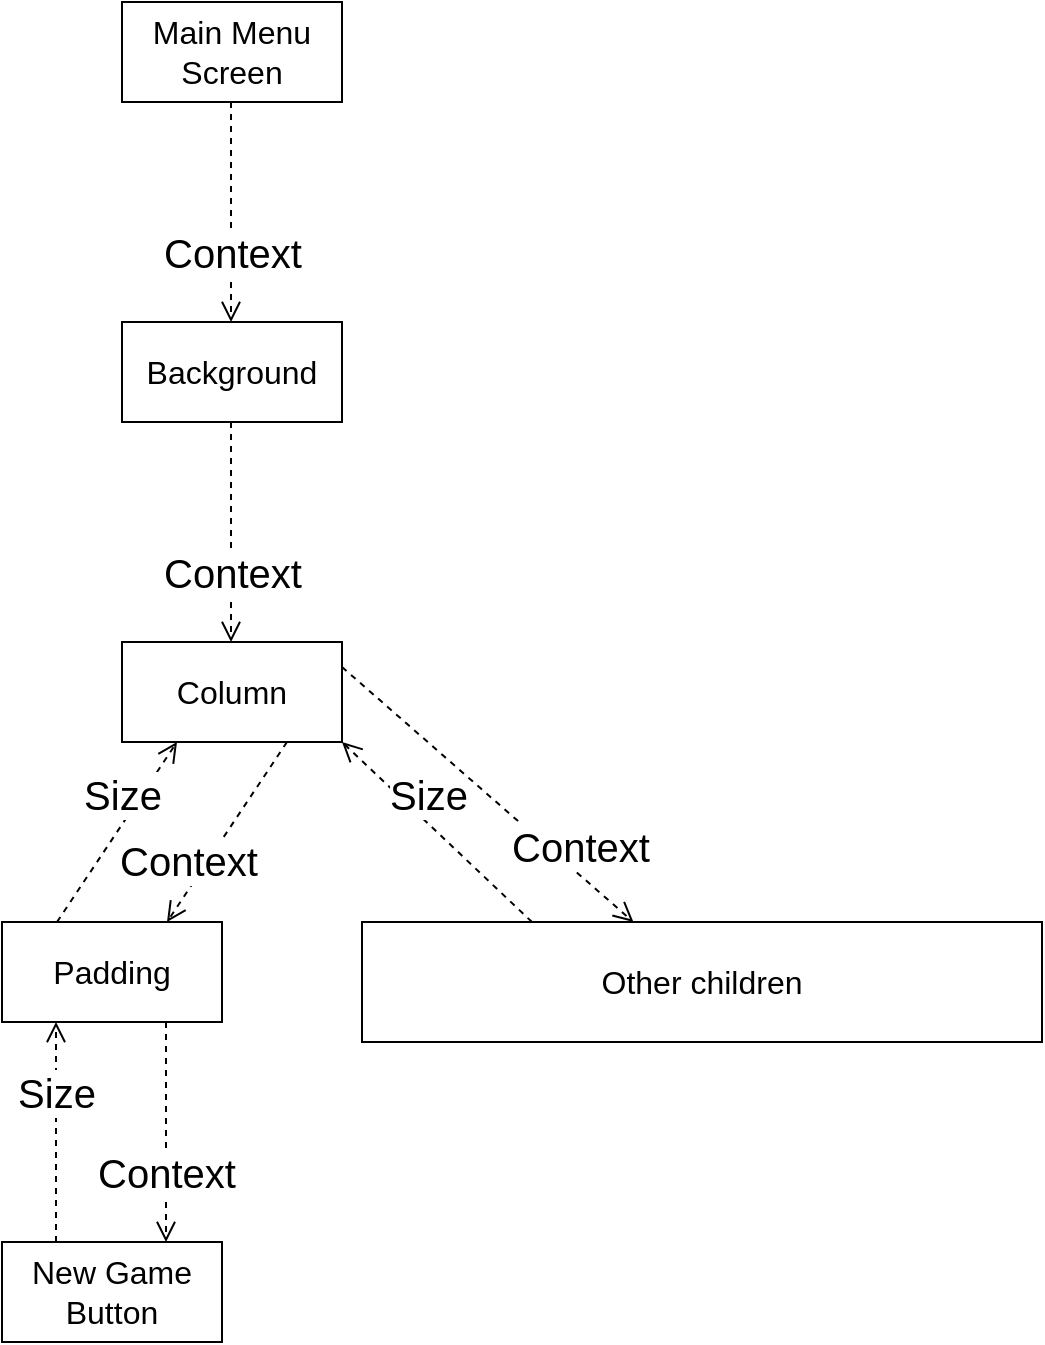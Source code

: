 <mxfile version="22.1.11" type="device">
  <diagram name="Page-1" id="RmGGQPF-_ZepywjVO7-p">
    <mxGraphModel dx="1647" dy="890" grid="1" gridSize="10" guides="1" tooltips="1" connect="1" arrows="1" fold="1" page="1" pageScale="1" pageWidth="827" pageHeight="2100" math="0" shadow="0">
      <root>
        <mxCell id="0" />
        <mxCell id="1" parent="0" />
        <mxCell id="ZKyBboaU_x4AYe3qYNUk-1" value="&lt;font style=&quot;font-size: 16px;&quot;&gt;Main Menu Screen&lt;/font&gt;" style="html=1;whiteSpace=wrap;" vertex="1" parent="1">
          <mxGeometry x="330" y="40" width="110" height="50" as="geometry" />
        </mxCell>
        <mxCell id="ZKyBboaU_x4AYe3qYNUk-2" value="&lt;font style=&quot;font-size: 16px;&quot;&gt;Column&lt;/font&gt;" style="html=1;whiteSpace=wrap;" vertex="1" parent="1">
          <mxGeometry x="330" y="360" width="110" height="50" as="geometry" />
        </mxCell>
        <mxCell id="ZKyBboaU_x4AYe3qYNUk-8" value="&lt;font style=&quot;font-size: 16px;&quot;&gt;Padding&lt;/font&gt;" style="html=1;whiteSpace=wrap;" vertex="1" parent="1">
          <mxGeometry x="270" y="500" width="110" height="50" as="geometry" />
        </mxCell>
        <mxCell id="ZKyBboaU_x4AYe3qYNUk-13" value="&lt;font style=&quot;font-size: 16px;&quot;&gt;Background&lt;/font&gt;" style="html=1;whiteSpace=wrap;" vertex="1" parent="1">
          <mxGeometry x="330" y="200" width="110" height="50" as="geometry" />
        </mxCell>
        <mxCell id="ZKyBboaU_x4AYe3qYNUk-14" value="&lt;font style=&quot;font-size: 16px;&quot;&gt;Other children&lt;/font&gt;" style="html=1;whiteSpace=wrap;" vertex="1" parent="1">
          <mxGeometry x="450" y="500" width="340" height="60" as="geometry" />
        </mxCell>
        <mxCell id="ZKyBboaU_x4AYe3qYNUk-16" value="&lt;font style=&quot;font-size: 20px;&quot;&gt;Context&lt;br&gt;&lt;/font&gt;" style="html=1;verticalAlign=bottom;endArrow=open;dashed=1;endSize=8;curved=0;rounded=0;entryX=0.75;entryY=0;entryDx=0;entryDy=0;exitX=0.75;exitY=1;exitDx=0;exitDy=0;" edge="1" parent="1">
          <mxGeometry x="0.636" relative="1" as="geometry">
            <mxPoint x="384.5" y="90" as="sourcePoint" />
            <mxPoint x="384.5" y="200" as="targetPoint" />
            <mxPoint as="offset" />
          </mxGeometry>
        </mxCell>
        <mxCell id="ZKyBboaU_x4AYe3qYNUk-18" value="&lt;font style=&quot;font-size: 20px;&quot;&gt;Context&lt;br&gt;&lt;/font&gt;" style="html=1;verticalAlign=bottom;endArrow=open;dashed=1;endSize=8;curved=0;rounded=0;entryX=0.75;entryY=0;entryDx=0;entryDy=0;exitX=0.75;exitY=1;exitDx=0;exitDy=0;" edge="1" parent="1">
          <mxGeometry x="0.636" relative="1" as="geometry">
            <mxPoint x="384.5" y="250" as="sourcePoint" />
            <mxPoint x="384.5" y="360" as="targetPoint" />
            <mxPoint as="offset" />
          </mxGeometry>
        </mxCell>
        <mxCell id="ZKyBboaU_x4AYe3qYNUk-19" value="&lt;font style=&quot;font-size: 20px;&quot;&gt;Size&lt;/font&gt;" style="html=1;verticalAlign=bottom;endArrow=open;dashed=1;endSize=8;curved=0;rounded=0;entryX=0.25;entryY=1;entryDx=0;entryDy=0;exitX=0.25;exitY=0;exitDx=0;exitDy=0;" edge="1" parent="1" source="ZKyBboaU_x4AYe3qYNUk-8" target="ZKyBboaU_x4AYe3qYNUk-2">
          <mxGeometry x="0.091" relative="1" as="geometry">
            <mxPoint x="367" y="370" as="sourcePoint" />
            <mxPoint x="367" y="260" as="targetPoint" />
            <mxPoint as="offset" />
          </mxGeometry>
        </mxCell>
        <mxCell id="ZKyBboaU_x4AYe3qYNUk-20" value="&lt;font style=&quot;font-size: 20px;&quot;&gt;Context&lt;br&gt;&lt;/font&gt;" style="html=1;verticalAlign=bottom;endArrow=open;dashed=1;endSize=8;curved=0;rounded=0;entryX=0.75;entryY=0;entryDx=0;entryDy=0;exitX=0.75;exitY=1;exitDx=0;exitDy=0;" edge="1" parent="1" source="ZKyBboaU_x4AYe3qYNUk-2" target="ZKyBboaU_x4AYe3qYNUk-8">
          <mxGeometry x="0.636" relative="1" as="geometry">
            <mxPoint x="422" y="260" as="sourcePoint" />
            <mxPoint x="422" y="370" as="targetPoint" />
            <mxPoint as="offset" />
          </mxGeometry>
        </mxCell>
        <mxCell id="ZKyBboaU_x4AYe3qYNUk-21" value="&lt;font style=&quot;font-size: 16px;&quot;&gt;New Game Button&lt;br&gt;&lt;/font&gt;" style="html=1;whiteSpace=wrap;" vertex="1" parent="1">
          <mxGeometry x="270" y="660" width="110" height="50" as="geometry" />
        </mxCell>
        <mxCell id="ZKyBboaU_x4AYe3qYNUk-22" value="&lt;font style=&quot;font-size: 20px;&quot;&gt;Size&lt;/font&gt;" style="html=1;verticalAlign=bottom;endArrow=open;dashed=1;endSize=8;curved=0;rounded=0;entryX=0.25;entryY=1;entryDx=0;entryDy=0;exitX=0.25;exitY=0;exitDx=0;exitDy=0;" edge="1" parent="1">
          <mxGeometry x="0.091" relative="1" as="geometry">
            <mxPoint x="297" y="660" as="sourcePoint" />
            <mxPoint x="297" y="550" as="targetPoint" />
            <mxPoint as="offset" />
          </mxGeometry>
        </mxCell>
        <mxCell id="ZKyBboaU_x4AYe3qYNUk-23" value="&lt;font style=&quot;font-size: 20px;&quot;&gt;Context&lt;br&gt;&lt;/font&gt;" style="html=1;verticalAlign=bottom;endArrow=open;dashed=1;endSize=8;curved=0;rounded=0;entryX=0.75;entryY=0;entryDx=0;entryDy=0;exitX=0.75;exitY=1;exitDx=0;exitDy=0;" edge="1" parent="1">
          <mxGeometry x="0.636" relative="1" as="geometry">
            <mxPoint x="352" y="550" as="sourcePoint" />
            <mxPoint x="352" y="660" as="targetPoint" />
            <mxPoint as="offset" />
          </mxGeometry>
        </mxCell>
        <mxCell id="ZKyBboaU_x4AYe3qYNUk-24" value="&lt;font style=&quot;font-size: 20px;&quot;&gt;Size&lt;/font&gt;" style="html=1;verticalAlign=bottom;endArrow=open;dashed=1;endSize=8;curved=0;rounded=0;entryX=1;entryY=1;entryDx=0;entryDy=0;exitX=0.25;exitY=0;exitDx=0;exitDy=0;" edge="1" parent="1" source="ZKyBboaU_x4AYe3qYNUk-14" target="ZKyBboaU_x4AYe3qYNUk-2">
          <mxGeometry x="0.091" relative="1" as="geometry">
            <mxPoint x="660" y="410" as="sourcePoint" />
            <mxPoint x="660" y="300" as="targetPoint" />
            <mxPoint as="offset" />
          </mxGeometry>
        </mxCell>
        <mxCell id="ZKyBboaU_x4AYe3qYNUk-25" value="&lt;font style=&quot;font-size: 20px;&quot;&gt;Context&lt;br&gt;&lt;/font&gt;" style="html=1;verticalAlign=bottom;endArrow=open;dashed=1;endSize=8;curved=0;rounded=0;exitX=1;exitY=0.25;exitDx=0;exitDy=0;" edge="1" parent="1" source="ZKyBboaU_x4AYe3qYNUk-2" target="ZKyBboaU_x4AYe3qYNUk-14">
          <mxGeometry x="0.636" relative="1" as="geometry">
            <mxPoint x="715" y="300" as="sourcePoint" />
            <mxPoint x="715" y="410" as="targetPoint" />
            <mxPoint as="offset" />
          </mxGeometry>
        </mxCell>
      </root>
    </mxGraphModel>
  </diagram>
</mxfile>
